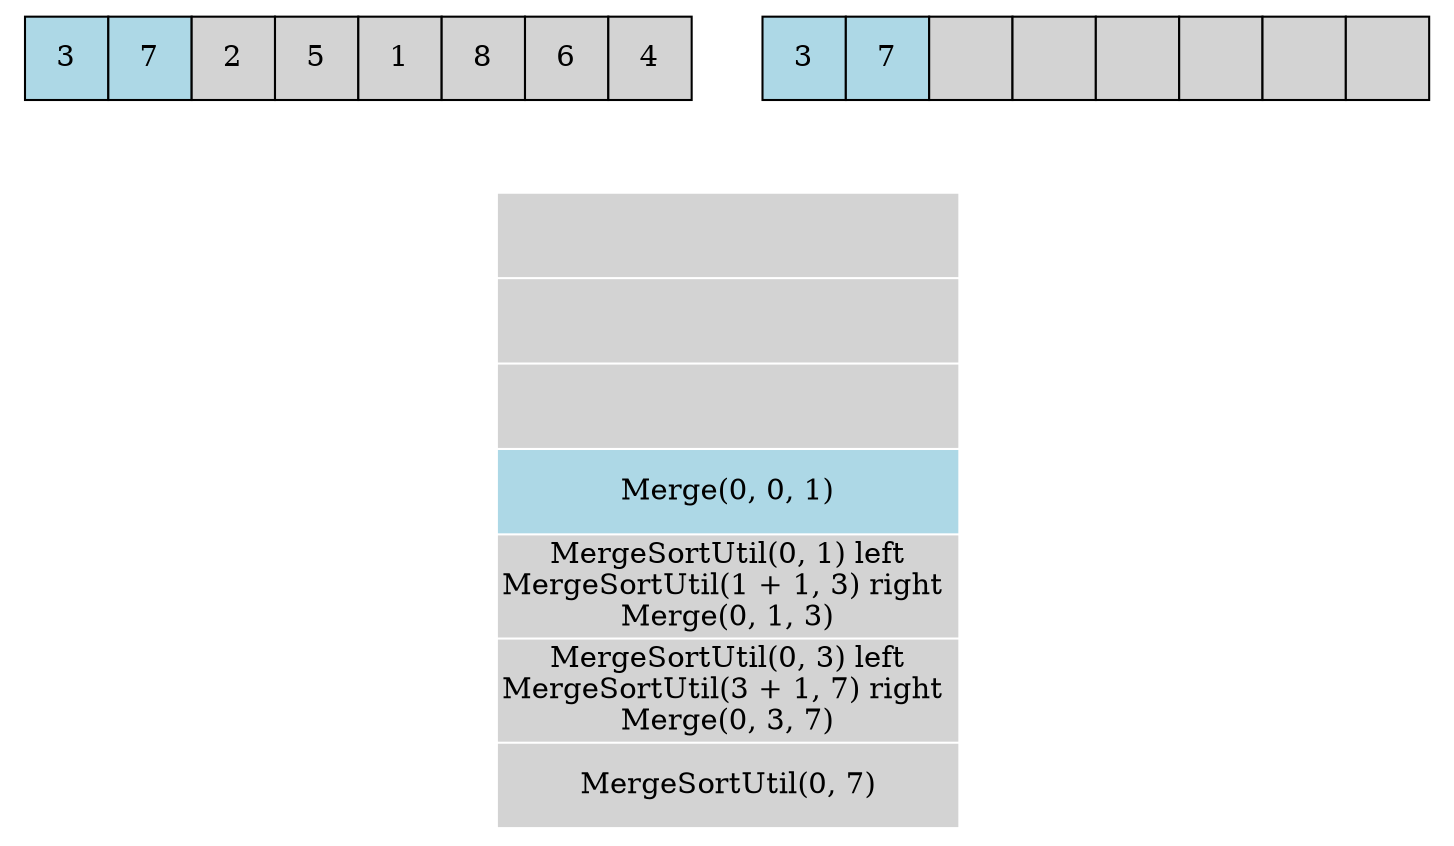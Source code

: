 digraph G
{
    node1
        [
        shape = none
            label = <<table border="0" cellspacing="0">
            <tr>
            <td port="arr0" width="40" height="40" bgcolor="lightblue" border="1">3</td>
            <td port="arr1" width="40" height="40" bgcolor="lightblue" border="1">7</td>
            <td port="arr2" width="40" height="40" bgcolor="lightgray" border="1">2</td>
            <td port="arr3" width="40" height="40" bgcolor="lightgray" border="1">5</td>
            <td port="arr4" width="40" height="40" bgcolor="lightgray" border="1">1</td>
            <td port="arr5" width="40" height="40" bgcolor="lightgray" border="1">8</td>
            <td port="arr6" width="40" height="40" bgcolor="lightgray" border="1">6</td>
            <td port="arr7" width="40" height="40" bgcolor="lightgray" border="1">4</td>
            </tr>
            </table>>
        ]
    node2
    [
        shape = none
            label = <<table border="0" cellspacing="0">
            <tr>
            <td port="tempArr0" width="40" height="40" bgcolor="lightblue" border="1">3</td>
            <td port="tempArr1" width="40" height="40" bgcolor="lightblue" border="1">7</td>
            <td port="tempArr2" width="40" height="40" bgcolor="lightgray" border="1"></td>
            <td port="tempArr3" width="40" height="40" bgcolor="lightgray" border="1"></td>
            <td port="tempArr4" width="40" height="40" bgcolor="lightgray" border="1"></td>
            <td port="tempArr5" width="40" height="40" bgcolor="lightgray" border="1"></td>
            <td port="tempArr6" width="40" height="40" bgcolor="lightgray" border="1"></td>
            <td port="tempArr7" width="40" height="40" bgcolor="lightgray" border="1"></td>
            </tr>
            </table>>
    ]
    node3
    [
        shape = none
            label = <<table border="0" cellspacing="1">
            <tr><td port="code1" height="40" bgcolor="lightgray"></td></tr>
            <tr><td port="code2" height="40" bgcolor="lightgray"></td></tr>
            <tr><td port="code3" height="40" bgcolor="lightgray"></td></tr>
            <tr><td port="code4" height="40" bgcolor="lightblue">Merge(0, 0, 1)</td></tr>
            <tr><td port="code5" height="40" bgcolor="lightgray">MergeSortUtil(0, 1) left<br/>MergeSortUtil(1 + 1, 3) right <br/>Merge(0, 1, 3)</td></tr>
            <tr><td port="code6" height="40" bgcolor="lightgray">MergeSortUtil(0, 3) left<br/>MergeSortUtil(3 + 1, 7) right <br/>Merge(0, 3, 7)<br/></td></tr>
            <tr><td port="code7" height="40" bgcolor="lightgray">MergeSortUtil(0, 7)</td></tr>
            </table>>
    ]
    edge[style=invis]
    subgraph sb1 {peripheries=0 node1 -> node3}
    subgraph sb2 {peripheries=0 node2 -> node3}
}
